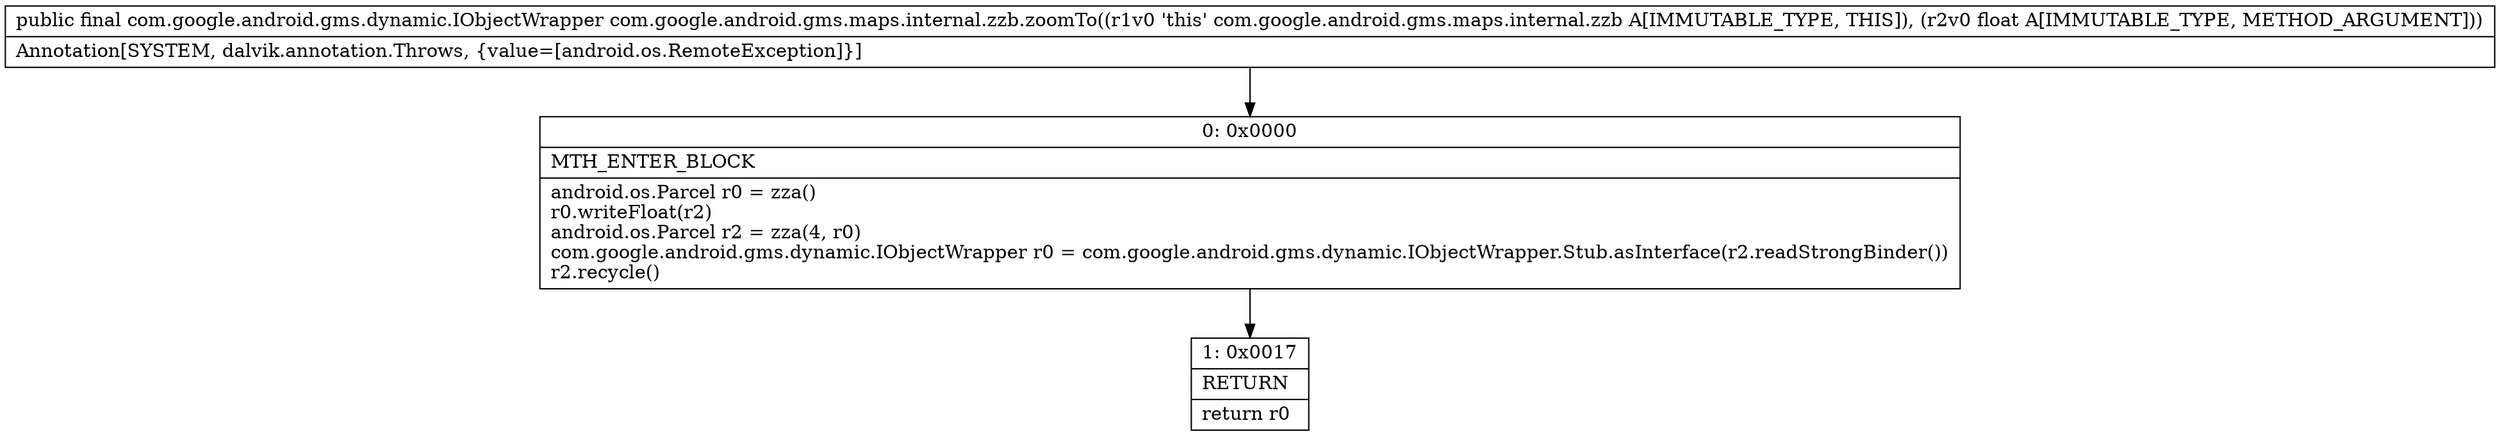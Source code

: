 digraph "CFG forcom.google.android.gms.maps.internal.zzb.zoomTo(F)Lcom\/google\/android\/gms\/dynamic\/IObjectWrapper;" {
Node_0 [shape=record,label="{0\:\ 0x0000|MTH_ENTER_BLOCK\l|android.os.Parcel r0 = zza()\lr0.writeFloat(r2)\landroid.os.Parcel r2 = zza(4, r0)\lcom.google.android.gms.dynamic.IObjectWrapper r0 = com.google.android.gms.dynamic.IObjectWrapper.Stub.asInterface(r2.readStrongBinder())\lr2.recycle()\l}"];
Node_1 [shape=record,label="{1\:\ 0x0017|RETURN\l|return r0\l}"];
MethodNode[shape=record,label="{public final com.google.android.gms.dynamic.IObjectWrapper com.google.android.gms.maps.internal.zzb.zoomTo((r1v0 'this' com.google.android.gms.maps.internal.zzb A[IMMUTABLE_TYPE, THIS]), (r2v0 float A[IMMUTABLE_TYPE, METHOD_ARGUMENT]))  | Annotation[SYSTEM, dalvik.annotation.Throws, \{value=[android.os.RemoteException]\}]\l}"];
MethodNode -> Node_0;
Node_0 -> Node_1;
}

